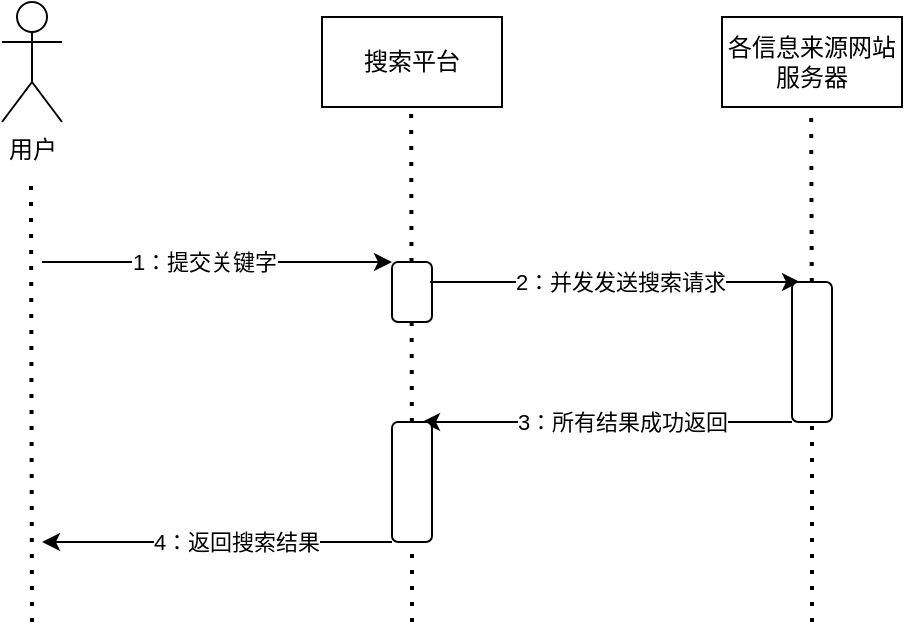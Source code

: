 <mxfile version="26.1.1">
  <diagram name="第 1 页" id="8mDAmzzsVzwLoXXtr8pM">
    <mxGraphModel dx="691" dy="426" grid="1" gridSize="10" guides="1" tooltips="1" connect="1" arrows="1" fold="1" page="1" pageScale="1" pageWidth="827" pageHeight="1169" math="0" shadow="0">
      <root>
        <mxCell id="0" />
        <mxCell id="1" parent="0" />
        <mxCell id="Zg-MawK7LiM_WqAzRtjB-1" value="用户" style="shape=umlActor;verticalLabelPosition=bottom;verticalAlign=top;html=1;outlineConnect=0;" vertex="1" parent="1">
          <mxGeometry x="200" y="130" width="30" height="60" as="geometry" />
        </mxCell>
        <mxCell id="Zg-MawK7LiM_WqAzRtjB-4" value="" style="endArrow=none;dashed=1;html=1;dashPattern=1 3;strokeWidth=2;rounded=0;" edge="1" parent="1">
          <mxGeometry width="50" height="50" relative="1" as="geometry">
            <mxPoint x="215" y="440" as="sourcePoint" />
            <mxPoint x="214.5" y="220" as="targetPoint" />
          </mxGeometry>
        </mxCell>
        <mxCell id="Zg-MawK7LiM_WqAzRtjB-5" value="搜索平台" style="rounded=0;whiteSpace=wrap;html=1;" vertex="1" parent="1">
          <mxGeometry x="360" y="137.5" width="90" height="45" as="geometry" />
        </mxCell>
        <mxCell id="Zg-MawK7LiM_WqAzRtjB-6" value="" style="endArrow=none;dashed=1;html=1;dashPattern=1 3;strokeWidth=2;rounded=0;" edge="1" parent="1" source="Zg-MawK7LiM_WqAzRtjB-24">
          <mxGeometry width="50" height="50" relative="1" as="geometry">
            <mxPoint x="405" y="520" as="sourcePoint" />
            <mxPoint x="404.58" y="182.5" as="targetPoint" />
          </mxGeometry>
        </mxCell>
        <mxCell id="Zg-MawK7LiM_WqAzRtjB-8" value="各信息来源网站服务器" style="rounded=0;whiteSpace=wrap;html=1;" vertex="1" parent="1">
          <mxGeometry x="560" y="137.5" width="90" height="45" as="geometry" />
        </mxCell>
        <mxCell id="Zg-MawK7LiM_WqAzRtjB-9" value="" style="endArrow=none;dashed=1;html=1;dashPattern=1 3;strokeWidth=2;rounded=0;" edge="1" parent="1" source="Zg-MawK7LiM_WqAzRtjB-17">
          <mxGeometry width="50" height="50" relative="1" as="geometry">
            <mxPoint x="605.08" y="522.5" as="sourcePoint" />
            <mxPoint x="604.58" y="182.5" as="targetPoint" />
          </mxGeometry>
        </mxCell>
        <mxCell id="Zg-MawK7LiM_WqAzRtjB-11" value="" style="endArrow=classic;html=1;rounded=0;entryX=0;entryY=0;entryDx=0;entryDy=0;" edge="1" parent="1" target="Zg-MawK7LiM_WqAzRtjB-15">
          <mxGeometry width="50" height="50" relative="1" as="geometry">
            <mxPoint x="220" y="260" as="sourcePoint" />
            <mxPoint x="390" y="261" as="targetPoint" />
          </mxGeometry>
        </mxCell>
        <mxCell id="Zg-MawK7LiM_WqAzRtjB-13" value="1：提交关键字" style="edgeLabel;html=1;align=center;verticalAlign=middle;resizable=0;points=[];" vertex="1" connectable="0" parent="Zg-MawK7LiM_WqAzRtjB-11">
          <mxGeometry x="-0.116" y="1" relative="1" as="geometry">
            <mxPoint x="3" y="1" as="offset" />
          </mxGeometry>
        </mxCell>
        <mxCell id="Zg-MawK7LiM_WqAzRtjB-15" value="" style="rounded=1;whiteSpace=wrap;html=1;" vertex="1" parent="1">
          <mxGeometry x="395" y="260" width="20" height="30" as="geometry" />
        </mxCell>
        <mxCell id="Zg-MawK7LiM_WqAzRtjB-16" value="" style="endArrow=classic;html=1;rounded=0;exitX=1;exitY=1;exitDx=0;exitDy=0;" edge="1" parent="1">
          <mxGeometry width="50" height="50" relative="1" as="geometry">
            <mxPoint x="414" y="270" as="sourcePoint" />
            <mxPoint x="599" y="270" as="targetPoint" />
          </mxGeometry>
        </mxCell>
        <mxCell id="Zg-MawK7LiM_WqAzRtjB-21" value="2：并发发送搜索请求" style="edgeLabel;html=1;align=center;verticalAlign=middle;resizable=0;points=[];" vertex="1" connectable="0" parent="Zg-MawK7LiM_WqAzRtjB-16">
          <mxGeometry x="-0.166" y="1" relative="1" as="geometry">
            <mxPoint x="18" y="1" as="offset" />
          </mxGeometry>
        </mxCell>
        <mxCell id="Zg-MawK7LiM_WqAzRtjB-18" value="" style="endArrow=none;dashed=1;html=1;dashPattern=1 3;strokeWidth=2;rounded=0;" edge="1" parent="1" target="Zg-MawK7LiM_WqAzRtjB-17">
          <mxGeometry width="50" height="50" relative="1" as="geometry">
            <mxPoint x="605" y="440" as="sourcePoint" />
            <mxPoint x="604.58" y="182.5" as="targetPoint" />
          </mxGeometry>
        </mxCell>
        <mxCell id="Zg-MawK7LiM_WqAzRtjB-17" value="" style="rounded=1;whiteSpace=wrap;html=1;" vertex="1" parent="1">
          <mxGeometry x="595" y="270" width="20" height="70" as="geometry" />
        </mxCell>
        <mxCell id="Zg-MawK7LiM_WqAzRtjB-22" value="" style="endArrow=classic;html=1;rounded=0;exitX=0;exitY=1;exitDx=0;exitDy=0;" edge="1" parent="1" source="Zg-MawK7LiM_WqAzRtjB-17">
          <mxGeometry width="50" height="50" relative="1" as="geometry">
            <mxPoint x="450" y="330" as="sourcePoint" />
            <mxPoint x="410" y="340" as="targetPoint" />
          </mxGeometry>
        </mxCell>
        <mxCell id="Zg-MawK7LiM_WqAzRtjB-23" value="3：所有结果成功返回" style="edgeLabel;html=1;align=center;verticalAlign=middle;resizable=0;points=[];" vertex="1" connectable="0" parent="Zg-MawK7LiM_WqAzRtjB-22">
          <mxGeometry x="0.339" y="1" relative="1" as="geometry">
            <mxPoint x="39" y="-1" as="offset" />
          </mxGeometry>
        </mxCell>
        <mxCell id="Zg-MawK7LiM_WqAzRtjB-25" value="" style="endArrow=none;dashed=1;html=1;dashPattern=1 3;strokeWidth=2;rounded=0;" edge="1" parent="1" target="Zg-MawK7LiM_WqAzRtjB-24">
          <mxGeometry width="50" height="50" relative="1" as="geometry">
            <mxPoint x="405" y="440" as="sourcePoint" />
            <mxPoint x="404.58" y="182.5" as="targetPoint" />
          </mxGeometry>
        </mxCell>
        <mxCell id="Zg-MawK7LiM_WqAzRtjB-24" value="" style="rounded=1;whiteSpace=wrap;html=1;" vertex="1" parent="1">
          <mxGeometry x="395" y="340" width="20" height="60" as="geometry" />
        </mxCell>
        <mxCell id="Zg-MawK7LiM_WqAzRtjB-26" value="" style="endArrow=classic;html=1;rounded=0;exitX=0;exitY=1;exitDx=0;exitDy=0;" edge="1" parent="1">
          <mxGeometry width="50" height="50" relative="1" as="geometry">
            <mxPoint x="395" y="400" as="sourcePoint" />
            <mxPoint x="220" y="400" as="targetPoint" />
          </mxGeometry>
        </mxCell>
        <mxCell id="Zg-MawK7LiM_WqAzRtjB-27" value="4：返回搜索结果" style="edgeLabel;html=1;align=center;verticalAlign=middle;resizable=0;points=[];" vertex="1" connectable="0" parent="Zg-MawK7LiM_WqAzRtjB-26">
          <mxGeometry x="0.339" y="1" relative="1" as="geometry">
            <mxPoint x="39" y="-1" as="offset" />
          </mxGeometry>
        </mxCell>
      </root>
    </mxGraphModel>
  </diagram>
</mxfile>
